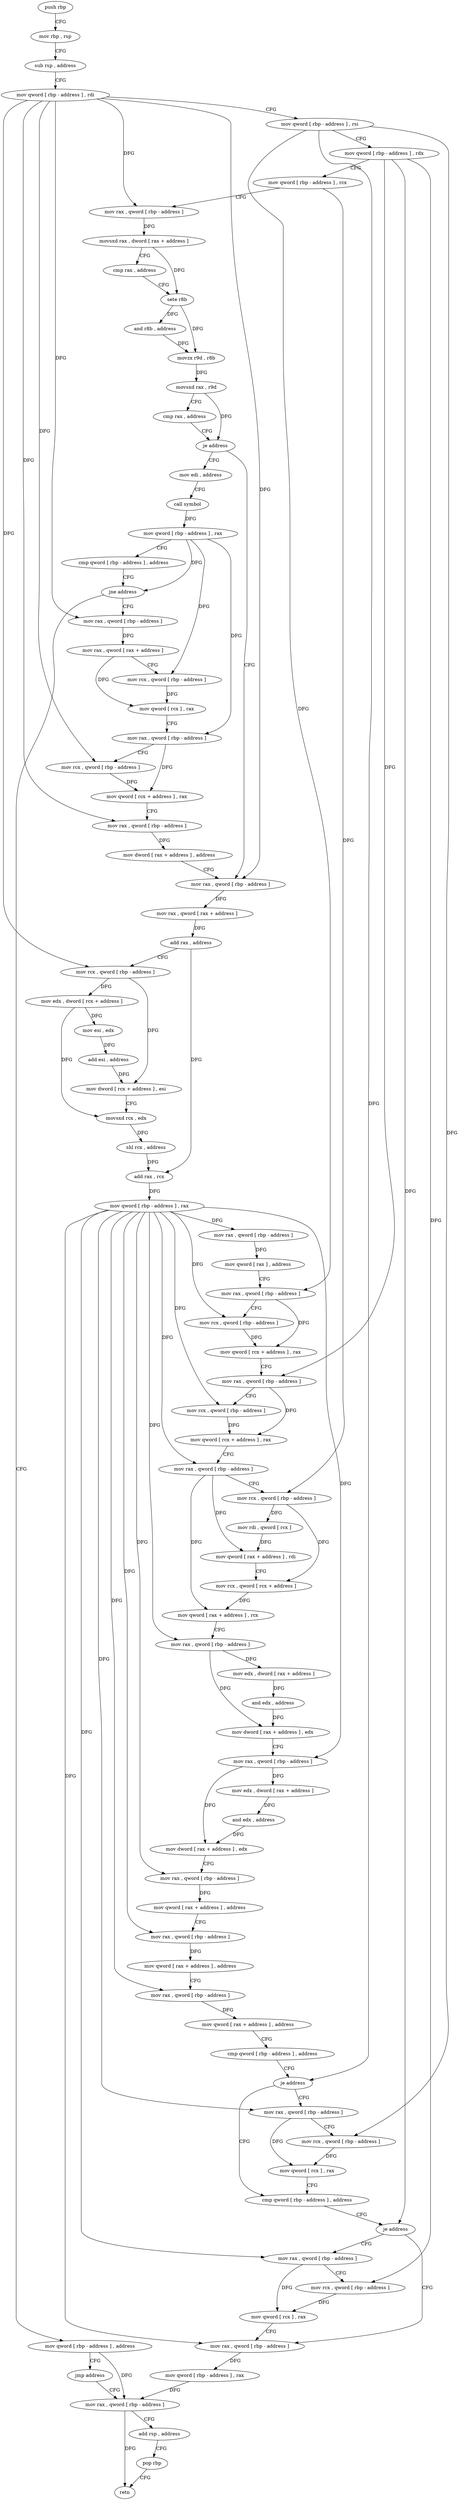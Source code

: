 digraph "func" {
"4253344" [label = "push rbp" ]
"4253345" [label = "mov rbp , rsp" ]
"4253348" [label = "sub rsp , address" ]
"4253352" [label = "mov qword [ rbp - address ] , rdi" ]
"4253356" [label = "mov qword [ rbp - address ] , rsi" ]
"4253360" [label = "mov qword [ rbp - address ] , rdx" ]
"4253364" [label = "mov qword [ rbp - address ] , rcx" ]
"4253368" [label = "mov rax , qword [ rbp - address ]" ]
"4253372" [label = "movsxd rax , dword [ rax + address ]" ]
"4253379" [label = "cmp rax , address" ]
"4253383" [label = "sete r8b" ]
"4253387" [label = "and r8b , address" ]
"4253391" [label = "movzx r9d , r8b" ]
"4253395" [label = "movsxd rax , r9d" ]
"4253398" [label = "cmp rax , address" ]
"4253402" [label = "je address" ]
"4253487" [label = "mov rax , qword [ rbp - address ]" ]
"4253408" [label = "mov edi , address" ]
"4253491" [label = "mov rax , qword [ rax + address ]" ]
"4253495" [label = "add rax , address" ]
"4253501" [label = "mov rcx , qword [ rbp - address ]" ]
"4253505" [label = "mov edx , dword [ rcx + address ]" ]
"4253511" [label = "mov esi , edx" ]
"4253513" [label = "add esi , address" ]
"4253516" [label = "mov dword [ rcx + address ] , esi" ]
"4253522" [label = "movsxd rcx , edx" ]
"4253525" [label = "shl rcx , address" ]
"4253529" [label = "add rax , rcx" ]
"4253532" [label = "mov qword [ rbp - address ] , rax" ]
"4253536" [label = "mov rax , qword [ rbp - address ]" ]
"4253540" [label = "mov qword [ rax ] , address" ]
"4253547" [label = "mov rax , qword [ rbp - address ]" ]
"4253551" [label = "mov rcx , qword [ rbp - address ]" ]
"4253555" [label = "mov qword [ rcx + address ] , rax" ]
"4253559" [label = "mov rax , qword [ rbp - address ]" ]
"4253563" [label = "mov rcx , qword [ rbp - address ]" ]
"4253567" [label = "mov qword [ rcx + address ] , rax" ]
"4253571" [label = "mov rax , qword [ rbp - address ]" ]
"4253575" [label = "mov rcx , qword [ rbp - address ]" ]
"4253579" [label = "mov rdi , qword [ rcx ]" ]
"4253582" [label = "mov qword [ rax + address ] , rdi" ]
"4253586" [label = "mov rcx , qword [ rcx + address ]" ]
"4253590" [label = "mov qword [ rax + address ] , rcx" ]
"4253594" [label = "mov rax , qword [ rbp - address ]" ]
"4253598" [label = "mov edx , dword [ rax + address ]" ]
"4253601" [label = "and edx , address" ]
"4253607" [label = "mov dword [ rax + address ] , edx" ]
"4253610" [label = "mov rax , qword [ rbp - address ]" ]
"4253614" [label = "mov edx , dword [ rax + address ]" ]
"4253617" [label = "and edx , address" ]
"4253623" [label = "mov dword [ rax + address ] , edx" ]
"4253626" [label = "mov rax , qword [ rbp - address ]" ]
"4253630" [label = "mov qword [ rax + address ] , address" ]
"4253638" [label = "mov rax , qword [ rbp - address ]" ]
"4253642" [label = "mov qword [ rax + address ] , address" ]
"4253650" [label = "mov rax , qword [ rbp - address ]" ]
"4253654" [label = "mov qword [ rax + address ] , address" ]
"4253662" [label = "cmp qword [ rbp - address ] , address" ]
"4253667" [label = "je address" ]
"4253684" [label = "cmp qword [ rbp - address ] , address" ]
"4253673" [label = "mov rax , qword [ rbp - address ]" ]
"4253413" [label = "call symbol" ]
"4253418" [label = "mov qword [ rbp - address ] , rax" ]
"4253422" [label = "cmp qword [ rbp - address ] , address" ]
"4253427" [label = "jne address" ]
"4253446" [label = "mov rax , qword [ rbp - address ]" ]
"4253433" [label = "mov qword [ rbp - address ] , address" ]
"4253689" [label = "je address" ]
"4253706" [label = "mov rax , qword [ rbp - address ]" ]
"4253695" [label = "mov rax , qword [ rbp - address ]" ]
"4253677" [label = "mov rcx , qword [ rbp - address ]" ]
"4253681" [label = "mov qword [ rcx ] , rax" ]
"4253450" [label = "mov rax , qword [ rax + address ]" ]
"4253454" [label = "mov rcx , qword [ rbp - address ]" ]
"4253458" [label = "mov qword [ rcx ] , rax" ]
"4253461" [label = "mov rax , qword [ rbp - address ]" ]
"4253465" [label = "mov rcx , qword [ rbp - address ]" ]
"4253469" [label = "mov qword [ rcx + address ] , rax" ]
"4253473" [label = "mov rax , qword [ rbp - address ]" ]
"4253477" [label = "mov dword [ rax + address ] , address" ]
"4253441" [label = "jmp address" ]
"4253714" [label = "mov rax , qword [ rbp - address ]" ]
"4253710" [label = "mov qword [ rbp - address ] , rax" ]
"4253699" [label = "mov rcx , qword [ rbp - address ]" ]
"4253703" [label = "mov qword [ rcx ] , rax" ]
"4253718" [label = "add rsp , address" ]
"4253722" [label = "pop rbp" ]
"4253723" [label = "retn" ]
"4253344" -> "4253345" [ label = "CFG" ]
"4253345" -> "4253348" [ label = "CFG" ]
"4253348" -> "4253352" [ label = "CFG" ]
"4253352" -> "4253356" [ label = "CFG" ]
"4253352" -> "4253368" [ label = "DFG" ]
"4253352" -> "4253487" [ label = "DFG" ]
"4253352" -> "4253501" [ label = "DFG" ]
"4253352" -> "4253446" [ label = "DFG" ]
"4253352" -> "4253465" [ label = "DFG" ]
"4253352" -> "4253473" [ label = "DFG" ]
"4253356" -> "4253360" [ label = "CFG" ]
"4253356" -> "4253547" [ label = "DFG" ]
"4253356" -> "4253667" [ label = "DFG" ]
"4253356" -> "4253677" [ label = "DFG" ]
"4253360" -> "4253364" [ label = "CFG" ]
"4253360" -> "4253559" [ label = "DFG" ]
"4253360" -> "4253689" [ label = "DFG" ]
"4253360" -> "4253699" [ label = "DFG" ]
"4253364" -> "4253368" [ label = "CFG" ]
"4253364" -> "4253575" [ label = "DFG" ]
"4253368" -> "4253372" [ label = "DFG" ]
"4253372" -> "4253379" [ label = "CFG" ]
"4253372" -> "4253383" [ label = "DFG" ]
"4253379" -> "4253383" [ label = "CFG" ]
"4253383" -> "4253387" [ label = "DFG" ]
"4253383" -> "4253391" [ label = "DFG" ]
"4253387" -> "4253391" [ label = "DFG" ]
"4253391" -> "4253395" [ label = "DFG" ]
"4253395" -> "4253398" [ label = "CFG" ]
"4253395" -> "4253402" [ label = "DFG" ]
"4253398" -> "4253402" [ label = "CFG" ]
"4253402" -> "4253487" [ label = "CFG" ]
"4253402" -> "4253408" [ label = "CFG" ]
"4253487" -> "4253491" [ label = "DFG" ]
"4253408" -> "4253413" [ label = "CFG" ]
"4253491" -> "4253495" [ label = "DFG" ]
"4253495" -> "4253501" [ label = "CFG" ]
"4253495" -> "4253529" [ label = "DFG" ]
"4253501" -> "4253505" [ label = "DFG" ]
"4253501" -> "4253516" [ label = "DFG" ]
"4253505" -> "4253511" [ label = "DFG" ]
"4253505" -> "4253522" [ label = "DFG" ]
"4253511" -> "4253513" [ label = "DFG" ]
"4253513" -> "4253516" [ label = "DFG" ]
"4253516" -> "4253522" [ label = "CFG" ]
"4253522" -> "4253525" [ label = "DFG" ]
"4253525" -> "4253529" [ label = "DFG" ]
"4253529" -> "4253532" [ label = "DFG" ]
"4253532" -> "4253536" [ label = "DFG" ]
"4253532" -> "4253551" [ label = "DFG" ]
"4253532" -> "4253563" [ label = "DFG" ]
"4253532" -> "4253571" [ label = "DFG" ]
"4253532" -> "4253594" [ label = "DFG" ]
"4253532" -> "4253610" [ label = "DFG" ]
"4253532" -> "4253626" [ label = "DFG" ]
"4253532" -> "4253638" [ label = "DFG" ]
"4253532" -> "4253650" [ label = "DFG" ]
"4253532" -> "4253673" [ label = "DFG" ]
"4253532" -> "4253706" [ label = "DFG" ]
"4253532" -> "4253695" [ label = "DFG" ]
"4253536" -> "4253540" [ label = "DFG" ]
"4253540" -> "4253547" [ label = "CFG" ]
"4253547" -> "4253551" [ label = "CFG" ]
"4253547" -> "4253555" [ label = "DFG" ]
"4253551" -> "4253555" [ label = "DFG" ]
"4253555" -> "4253559" [ label = "CFG" ]
"4253559" -> "4253563" [ label = "CFG" ]
"4253559" -> "4253567" [ label = "DFG" ]
"4253563" -> "4253567" [ label = "DFG" ]
"4253567" -> "4253571" [ label = "CFG" ]
"4253571" -> "4253575" [ label = "CFG" ]
"4253571" -> "4253582" [ label = "DFG" ]
"4253571" -> "4253590" [ label = "DFG" ]
"4253575" -> "4253579" [ label = "DFG" ]
"4253575" -> "4253586" [ label = "DFG" ]
"4253579" -> "4253582" [ label = "DFG" ]
"4253582" -> "4253586" [ label = "CFG" ]
"4253586" -> "4253590" [ label = "DFG" ]
"4253590" -> "4253594" [ label = "CFG" ]
"4253594" -> "4253598" [ label = "DFG" ]
"4253594" -> "4253607" [ label = "DFG" ]
"4253598" -> "4253601" [ label = "DFG" ]
"4253601" -> "4253607" [ label = "DFG" ]
"4253607" -> "4253610" [ label = "CFG" ]
"4253610" -> "4253614" [ label = "DFG" ]
"4253610" -> "4253623" [ label = "DFG" ]
"4253614" -> "4253617" [ label = "DFG" ]
"4253617" -> "4253623" [ label = "DFG" ]
"4253623" -> "4253626" [ label = "CFG" ]
"4253626" -> "4253630" [ label = "DFG" ]
"4253630" -> "4253638" [ label = "CFG" ]
"4253638" -> "4253642" [ label = "DFG" ]
"4253642" -> "4253650" [ label = "CFG" ]
"4253650" -> "4253654" [ label = "DFG" ]
"4253654" -> "4253662" [ label = "CFG" ]
"4253662" -> "4253667" [ label = "CFG" ]
"4253667" -> "4253684" [ label = "CFG" ]
"4253667" -> "4253673" [ label = "CFG" ]
"4253684" -> "4253689" [ label = "CFG" ]
"4253673" -> "4253677" [ label = "CFG" ]
"4253673" -> "4253681" [ label = "DFG" ]
"4253413" -> "4253418" [ label = "DFG" ]
"4253418" -> "4253422" [ label = "CFG" ]
"4253418" -> "4253427" [ label = "DFG" ]
"4253418" -> "4253454" [ label = "DFG" ]
"4253418" -> "4253461" [ label = "DFG" ]
"4253422" -> "4253427" [ label = "CFG" ]
"4253427" -> "4253446" [ label = "CFG" ]
"4253427" -> "4253433" [ label = "CFG" ]
"4253446" -> "4253450" [ label = "DFG" ]
"4253433" -> "4253441" [ label = "CFG" ]
"4253433" -> "4253714" [ label = "DFG" ]
"4253689" -> "4253706" [ label = "CFG" ]
"4253689" -> "4253695" [ label = "CFG" ]
"4253706" -> "4253710" [ label = "DFG" ]
"4253695" -> "4253699" [ label = "CFG" ]
"4253695" -> "4253703" [ label = "DFG" ]
"4253677" -> "4253681" [ label = "DFG" ]
"4253681" -> "4253684" [ label = "CFG" ]
"4253450" -> "4253454" [ label = "CFG" ]
"4253450" -> "4253458" [ label = "DFG" ]
"4253454" -> "4253458" [ label = "DFG" ]
"4253458" -> "4253461" [ label = "CFG" ]
"4253461" -> "4253465" [ label = "CFG" ]
"4253461" -> "4253469" [ label = "DFG" ]
"4253465" -> "4253469" [ label = "DFG" ]
"4253469" -> "4253473" [ label = "CFG" ]
"4253473" -> "4253477" [ label = "DFG" ]
"4253477" -> "4253487" [ label = "CFG" ]
"4253441" -> "4253714" [ label = "CFG" ]
"4253714" -> "4253718" [ label = "CFG" ]
"4253714" -> "4253723" [ label = "DFG" ]
"4253710" -> "4253714" [ label = "DFG" ]
"4253699" -> "4253703" [ label = "DFG" ]
"4253703" -> "4253706" [ label = "CFG" ]
"4253718" -> "4253722" [ label = "CFG" ]
"4253722" -> "4253723" [ label = "CFG" ]
}
